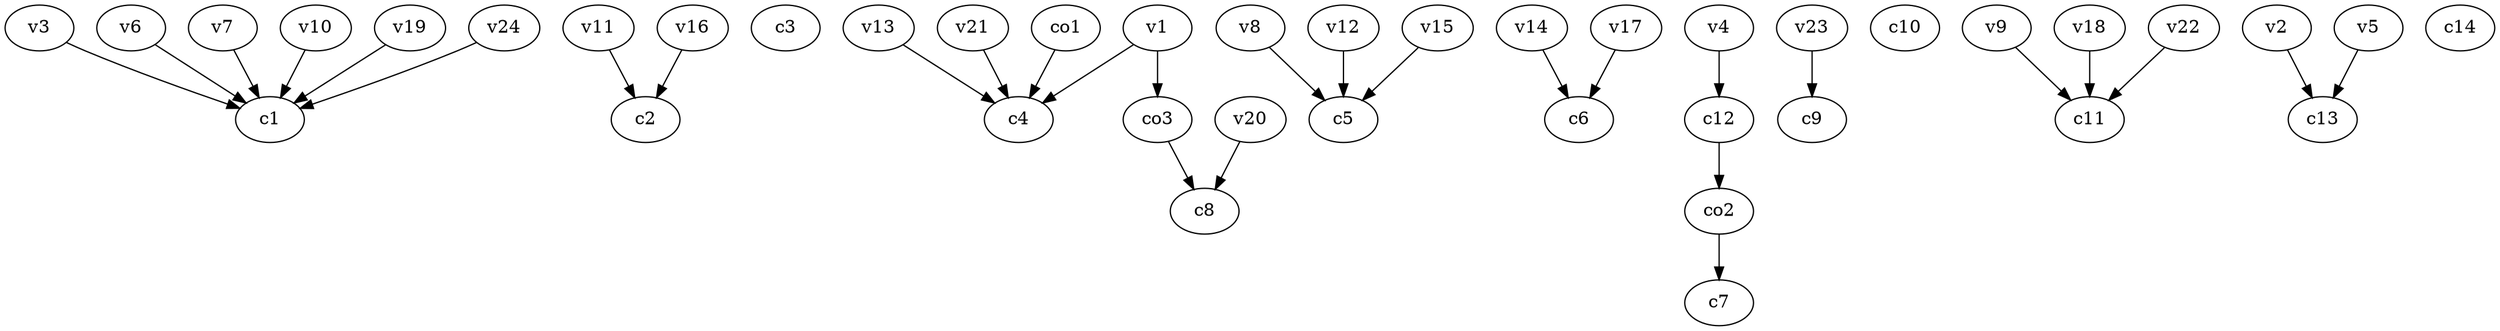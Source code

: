 strict digraph  {
c1;
c2;
c3;
c4;
c5;
c6;
c7;
c8;
c9;
c10;
c11;
c12;
c13;
c14;
v1;
v2;
v3;
v4;
v5;
v6;
v7;
v8;
v9;
v10;
v11;
v12;
v13;
v14;
v15;
v16;
v17;
v18;
v19;
v20;
v21;
v22;
v23;
v24;
co1;
co2;
co3;
c12 -> co2  [weight=1];
v1 -> c4  [weight=1];
v1 -> co3  [weight=1];
v2 -> c13  [weight=1];
v3 -> c1  [weight=1];
v4 -> c12  [weight=1];
v5 -> c13  [weight=1];
v6 -> c1  [weight=1];
v7 -> c1  [weight=1];
v8 -> c5  [weight=1];
v9 -> c11  [weight=1];
v10 -> c1  [weight=1];
v11 -> c2  [weight=1];
v12 -> c5  [weight=1];
v13 -> c4  [weight=1];
v14 -> c6  [weight=1];
v15 -> c5  [weight=1];
v16 -> c2  [weight=1];
v17 -> c6  [weight=1];
v18 -> c11  [weight=1];
v19 -> c1  [weight=1];
v20 -> c8  [weight=1];
v21 -> c4  [weight=1];
v22 -> c11  [weight=1];
v23 -> c9  [weight=1];
v24 -> c1  [weight=1];
co1 -> c4  [weight=1];
co2 -> c7  [weight=1];
co3 -> c8  [weight=1];
}

